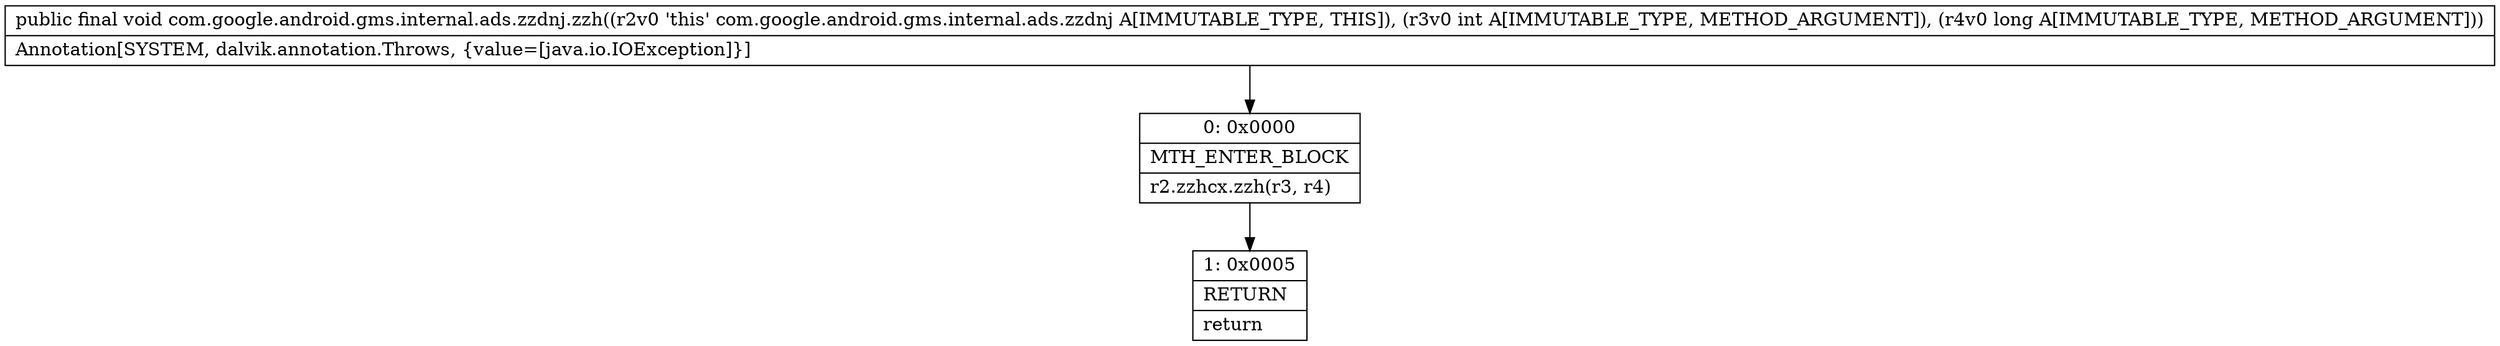 digraph "CFG forcom.google.android.gms.internal.ads.zzdnj.zzh(IJ)V" {
Node_0 [shape=record,label="{0\:\ 0x0000|MTH_ENTER_BLOCK\l|r2.zzhcx.zzh(r3, r4)\l}"];
Node_1 [shape=record,label="{1\:\ 0x0005|RETURN\l|return\l}"];
MethodNode[shape=record,label="{public final void com.google.android.gms.internal.ads.zzdnj.zzh((r2v0 'this' com.google.android.gms.internal.ads.zzdnj A[IMMUTABLE_TYPE, THIS]), (r3v0 int A[IMMUTABLE_TYPE, METHOD_ARGUMENT]), (r4v0 long A[IMMUTABLE_TYPE, METHOD_ARGUMENT]))  | Annotation[SYSTEM, dalvik.annotation.Throws, \{value=[java.io.IOException]\}]\l}"];
MethodNode -> Node_0;
Node_0 -> Node_1;
}

